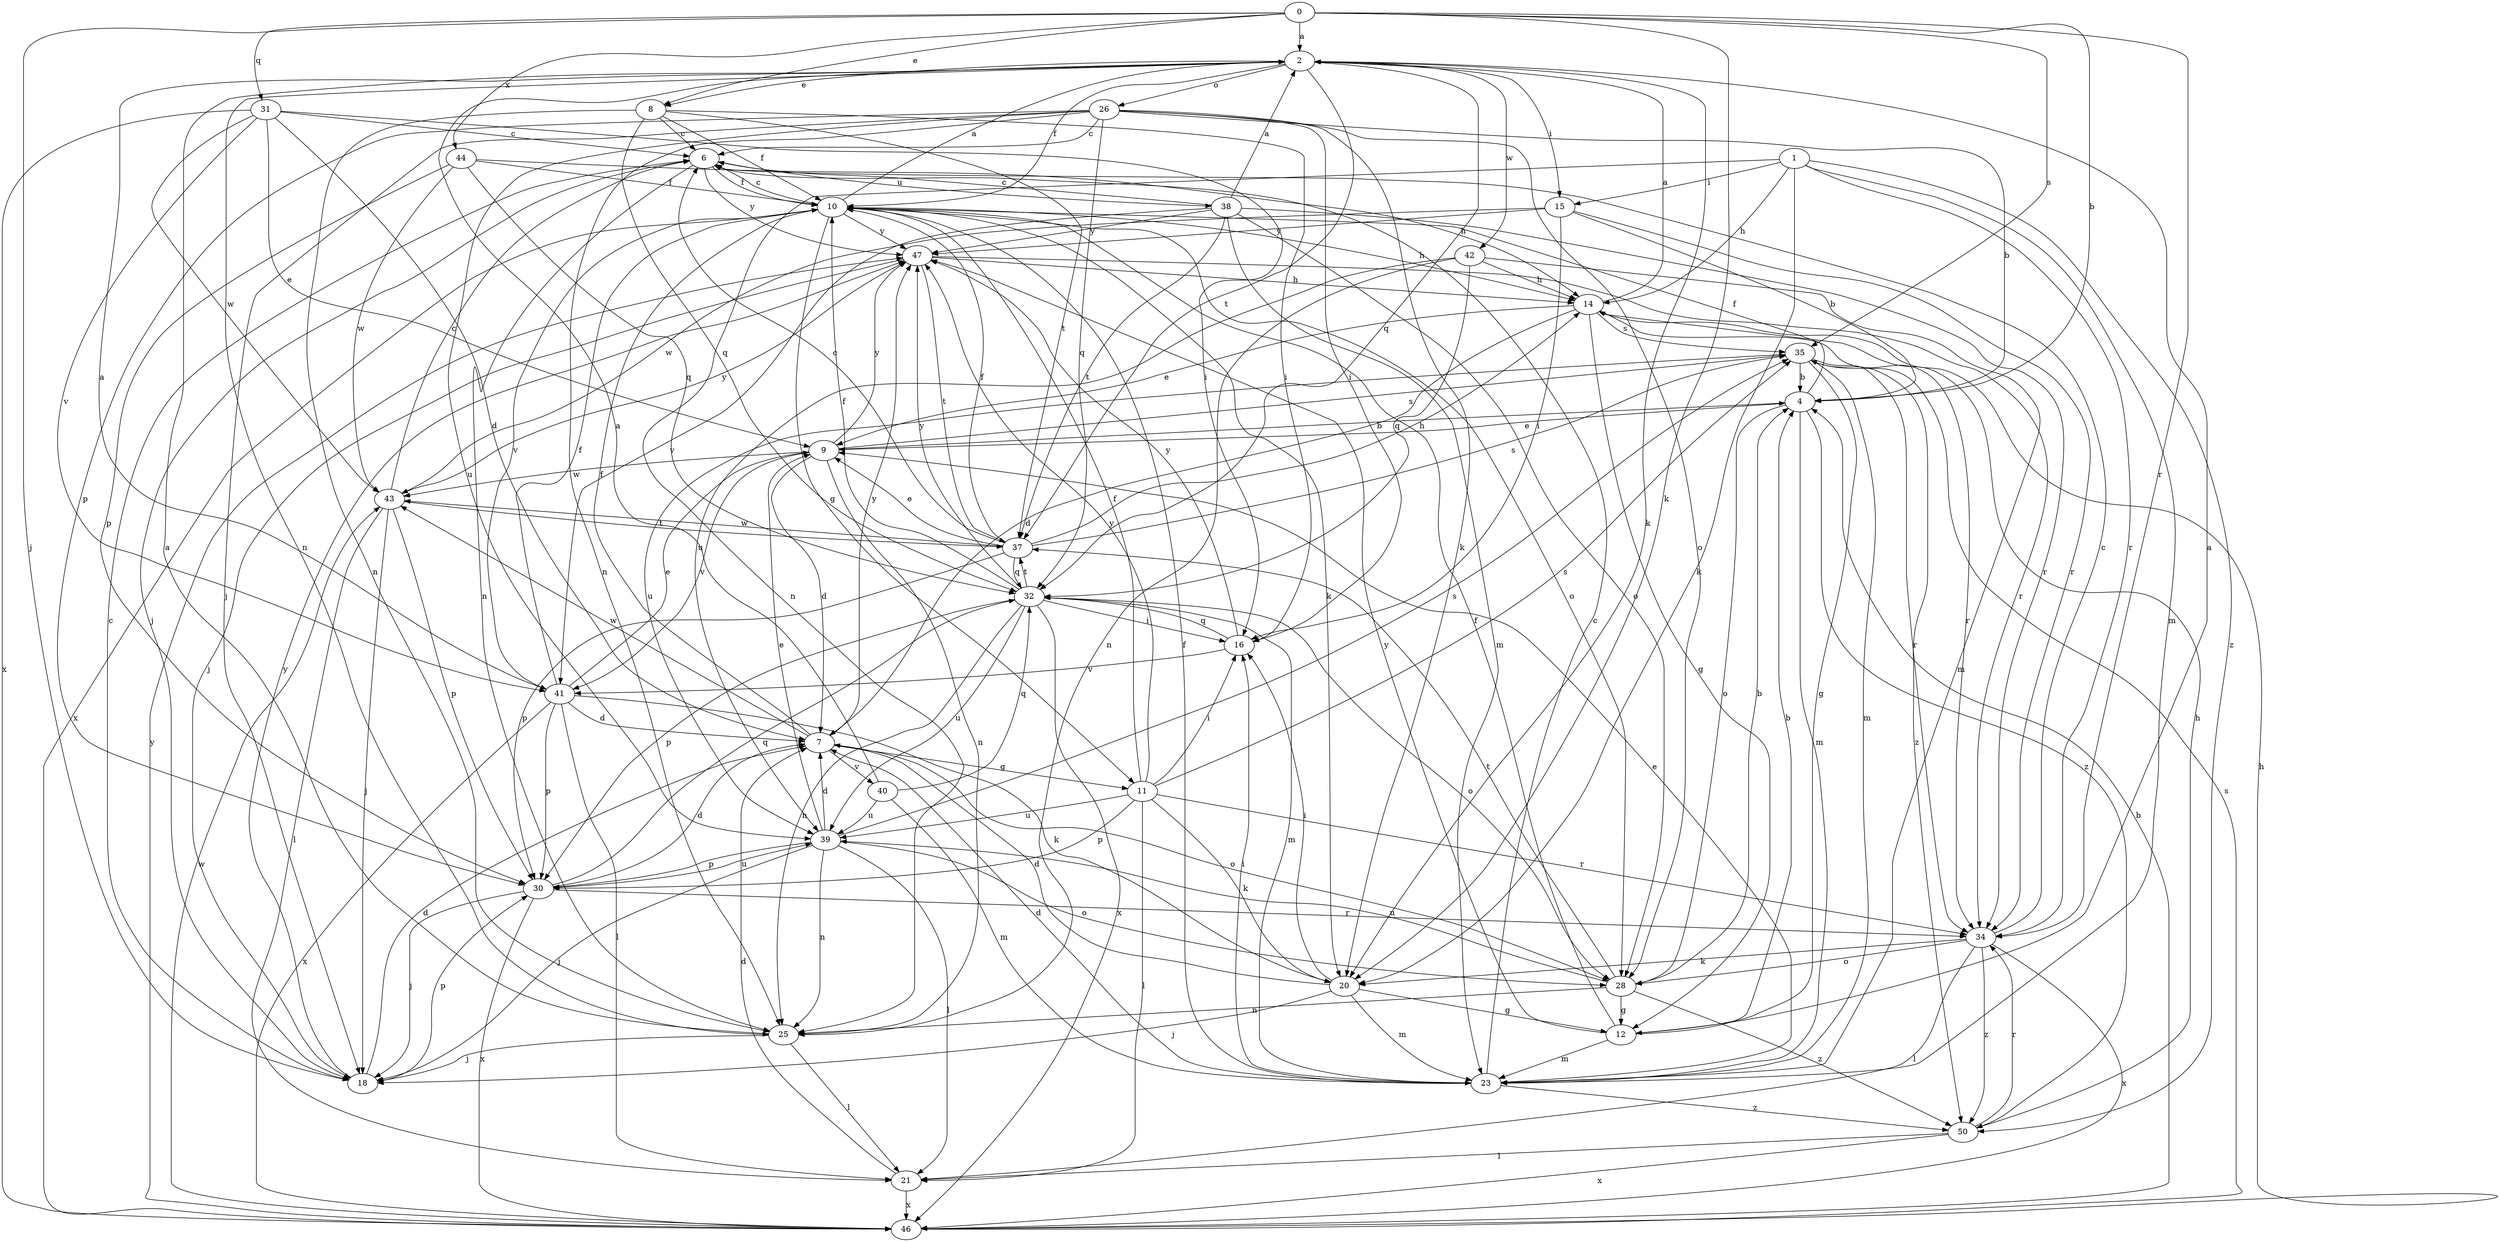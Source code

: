 strict digraph  {
0;
1;
2;
4;
6;
7;
8;
9;
10;
11;
12;
14;
15;
16;
18;
20;
21;
23;
25;
26;
28;
30;
31;
32;
34;
35;
37;
38;
39;
40;
41;
42;
43;
44;
46;
47;
50;
0 -> 2  [label=a];
0 -> 4  [label=b];
0 -> 8  [label=e];
0 -> 18  [label=j];
0 -> 20  [label=k];
0 -> 31  [label=q];
0 -> 34  [label=r];
0 -> 35  [label=s];
0 -> 44  [label=x];
1 -> 14  [label=h];
1 -> 15  [label=i];
1 -> 20  [label=k];
1 -> 23  [label=m];
1 -> 25  [label=n];
1 -> 34  [label=r];
1 -> 50  [label=z];
2 -> 8  [label=e];
2 -> 10  [label=f];
2 -> 15  [label=i];
2 -> 20  [label=k];
2 -> 25  [label=n];
2 -> 26  [label=o];
2 -> 32  [label=q];
2 -> 37  [label=t];
2 -> 42  [label=w];
4 -> 9  [label=e];
4 -> 10  [label=f];
4 -> 23  [label=m];
4 -> 28  [label=o];
4 -> 50  [label=z];
6 -> 10  [label=f];
6 -> 18  [label=j];
6 -> 25  [label=n];
6 -> 38  [label=u];
6 -> 47  [label=y];
7 -> 10  [label=f];
7 -> 11  [label=g];
7 -> 28  [label=o];
7 -> 40  [label=v];
7 -> 43  [label=w];
7 -> 47  [label=y];
8 -> 6  [label=c];
8 -> 10  [label=f];
8 -> 16  [label=i];
8 -> 25  [label=n];
8 -> 32  [label=q];
8 -> 37  [label=t];
9 -> 4  [label=b];
9 -> 7  [label=d];
9 -> 25  [label=n];
9 -> 35  [label=s];
9 -> 41  [label=v];
9 -> 43  [label=w];
9 -> 47  [label=y];
10 -> 2  [label=a];
10 -> 6  [label=c];
10 -> 11  [label=g];
10 -> 14  [label=h];
10 -> 20  [label=k];
10 -> 28  [label=o];
10 -> 41  [label=v];
10 -> 46  [label=x];
10 -> 47  [label=y];
11 -> 10  [label=f];
11 -> 16  [label=i];
11 -> 20  [label=k];
11 -> 21  [label=l];
11 -> 30  [label=p];
11 -> 34  [label=r];
11 -> 35  [label=s];
11 -> 39  [label=u];
11 -> 47  [label=y];
12 -> 2  [label=a];
12 -> 4  [label=b];
12 -> 10  [label=f];
12 -> 23  [label=m];
12 -> 47  [label=y];
14 -> 2  [label=a];
14 -> 7  [label=d];
14 -> 9  [label=e];
14 -> 12  [label=g];
14 -> 34  [label=r];
14 -> 35  [label=s];
15 -> 4  [label=b];
15 -> 16  [label=i];
15 -> 34  [label=r];
15 -> 43  [label=w];
15 -> 47  [label=y];
16 -> 32  [label=q];
16 -> 41  [label=v];
16 -> 47  [label=y];
18 -> 6  [label=c];
18 -> 7  [label=d];
18 -> 30  [label=p];
18 -> 47  [label=y];
20 -> 7  [label=d];
20 -> 12  [label=g];
20 -> 16  [label=i];
20 -> 18  [label=j];
20 -> 23  [label=m];
21 -> 7  [label=d];
21 -> 46  [label=x];
23 -> 6  [label=c];
23 -> 7  [label=d];
23 -> 9  [label=e];
23 -> 10  [label=f];
23 -> 16  [label=i];
23 -> 50  [label=z];
25 -> 2  [label=a];
25 -> 18  [label=j];
25 -> 21  [label=l];
26 -> 4  [label=b];
26 -> 6  [label=c];
26 -> 16  [label=i];
26 -> 18  [label=j];
26 -> 20  [label=k];
26 -> 25  [label=n];
26 -> 28  [label=o];
26 -> 30  [label=p];
26 -> 32  [label=q];
26 -> 39  [label=u];
28 -> 4  [label=b];
28 -> 12  [label=g];
28 -> 25  [label=n];
28 -> 37  [label=t];
28 -> 39  [label=u];
28 -> 50  [label=z];
30 -> 7  [label=d];
30 -> 18  [label=j];
30 -> 32  [label=q];
30 -> 34  [label=r];
30 -> 39  [label=u];
30 -> 46  [label=x];
31 -> 6  [label=c];
31 -> 7  [label=d];
31 -> 9  [label=e];
31 -> 16  [label=i];
31 -> 41  [label=v];
31 -> 43  [label=w];
31 -> 46  [label=x];
32 -> 10  [label=f];
32 -> 16  [label=i];
32 -> 23  [label=m];
32 -> 25  [label=n];
32 -> 28  [label=o];
32 -> 30  [label=p];
32 -> 37  [label=t];
32 -> 39  [label=u];
32 -> 46  [label=x];
32 -> 47  [label=y];
34 -> 6  [label=c];
34 -> 20  [label=k];
34 -> 21  [label=l];
34 -> 28  [label=o];
34 -> 46  [label=x];
34 -> 50  [label=z];
35 -> 4  [label=b];
35 -> 12  [label=g];
35 -> 23  [label=m];
35 -> 34  [label=r];
35 -> 39  [label=u];
35 -> 50  [label=z];
37 -> 6  [label=c];
37 -> 9  [label=e];
37 -> 10  [label=f];
37 -> 14  [label=h];
37 -> 30  [label=p];
37 -> 32  [label=q];
37 -> 35  [label=s];
37 -> 43  [label=w];
38 -> 2  [label=a];
38 -> 6  [label=c];
38 -> 23  [label=m];
38 -> 28  [label=o];
38 -> 34  [label=r];
38 -> 37  [label=t];
38 -> 41  [label=v];
38 -> 47  [label=y];
39 -> 7  [label=d];
39 -> 9  [label=e];
39 -> 18  [label=j];
39 -> 21  [label=l];
39 -> 25  [label=n];
39 -> 28  [label=o];
39 -> 30  [label=p];
39 -> 35  [label=s];
40 -> 2  [label=a];
40 -> 23  [label=m];
40 -> 32  [label=q];
40 -> 39  [label=u];
41 -> 2  [label=a];
41 -> 7  [label=d];
41 -> 9  [label=e];
41 -> 10  [label=f];
41 -> 20  [label=k];
41 -> 21  [label=l];
41 -> 30  [label=p];
41 -> 46  [label=x];
42 -> 14  [label=h];
42 -> 23  [label=m];
42 -> 25  [label=n];
42 -> 32  [label=q];
42 -> 39  [label=u];
43 -> 6  [label=c];
43 -> 18  [label=j];
43 -> 21  [label=l];
43 -> 30  [label=p];
43 -> 37  [label=t];
43 -> 47  [label=y];
44 -> 10  [label=f];
44 -> 14  [label=h];
44 -> 30  [label=p];
44 -> 32  [label=q];
44 -> 43  [label=w];
46 -> 4  [label=b];
46 -> 14  [label=h];
46 -> 35  [label=s];
46 -> 43  [label=w];
46 -> 47  [label=y];
47 -> 14  [label=h];
47 -> 18  [label=j];
47 -> 34  [label=r];
47 -> 37  [label=t];
50 -> 14  [label=h];
50 -> 21  [label=l];
50 -> 34  [label=r];
50 -> 46  [label=x];
}

